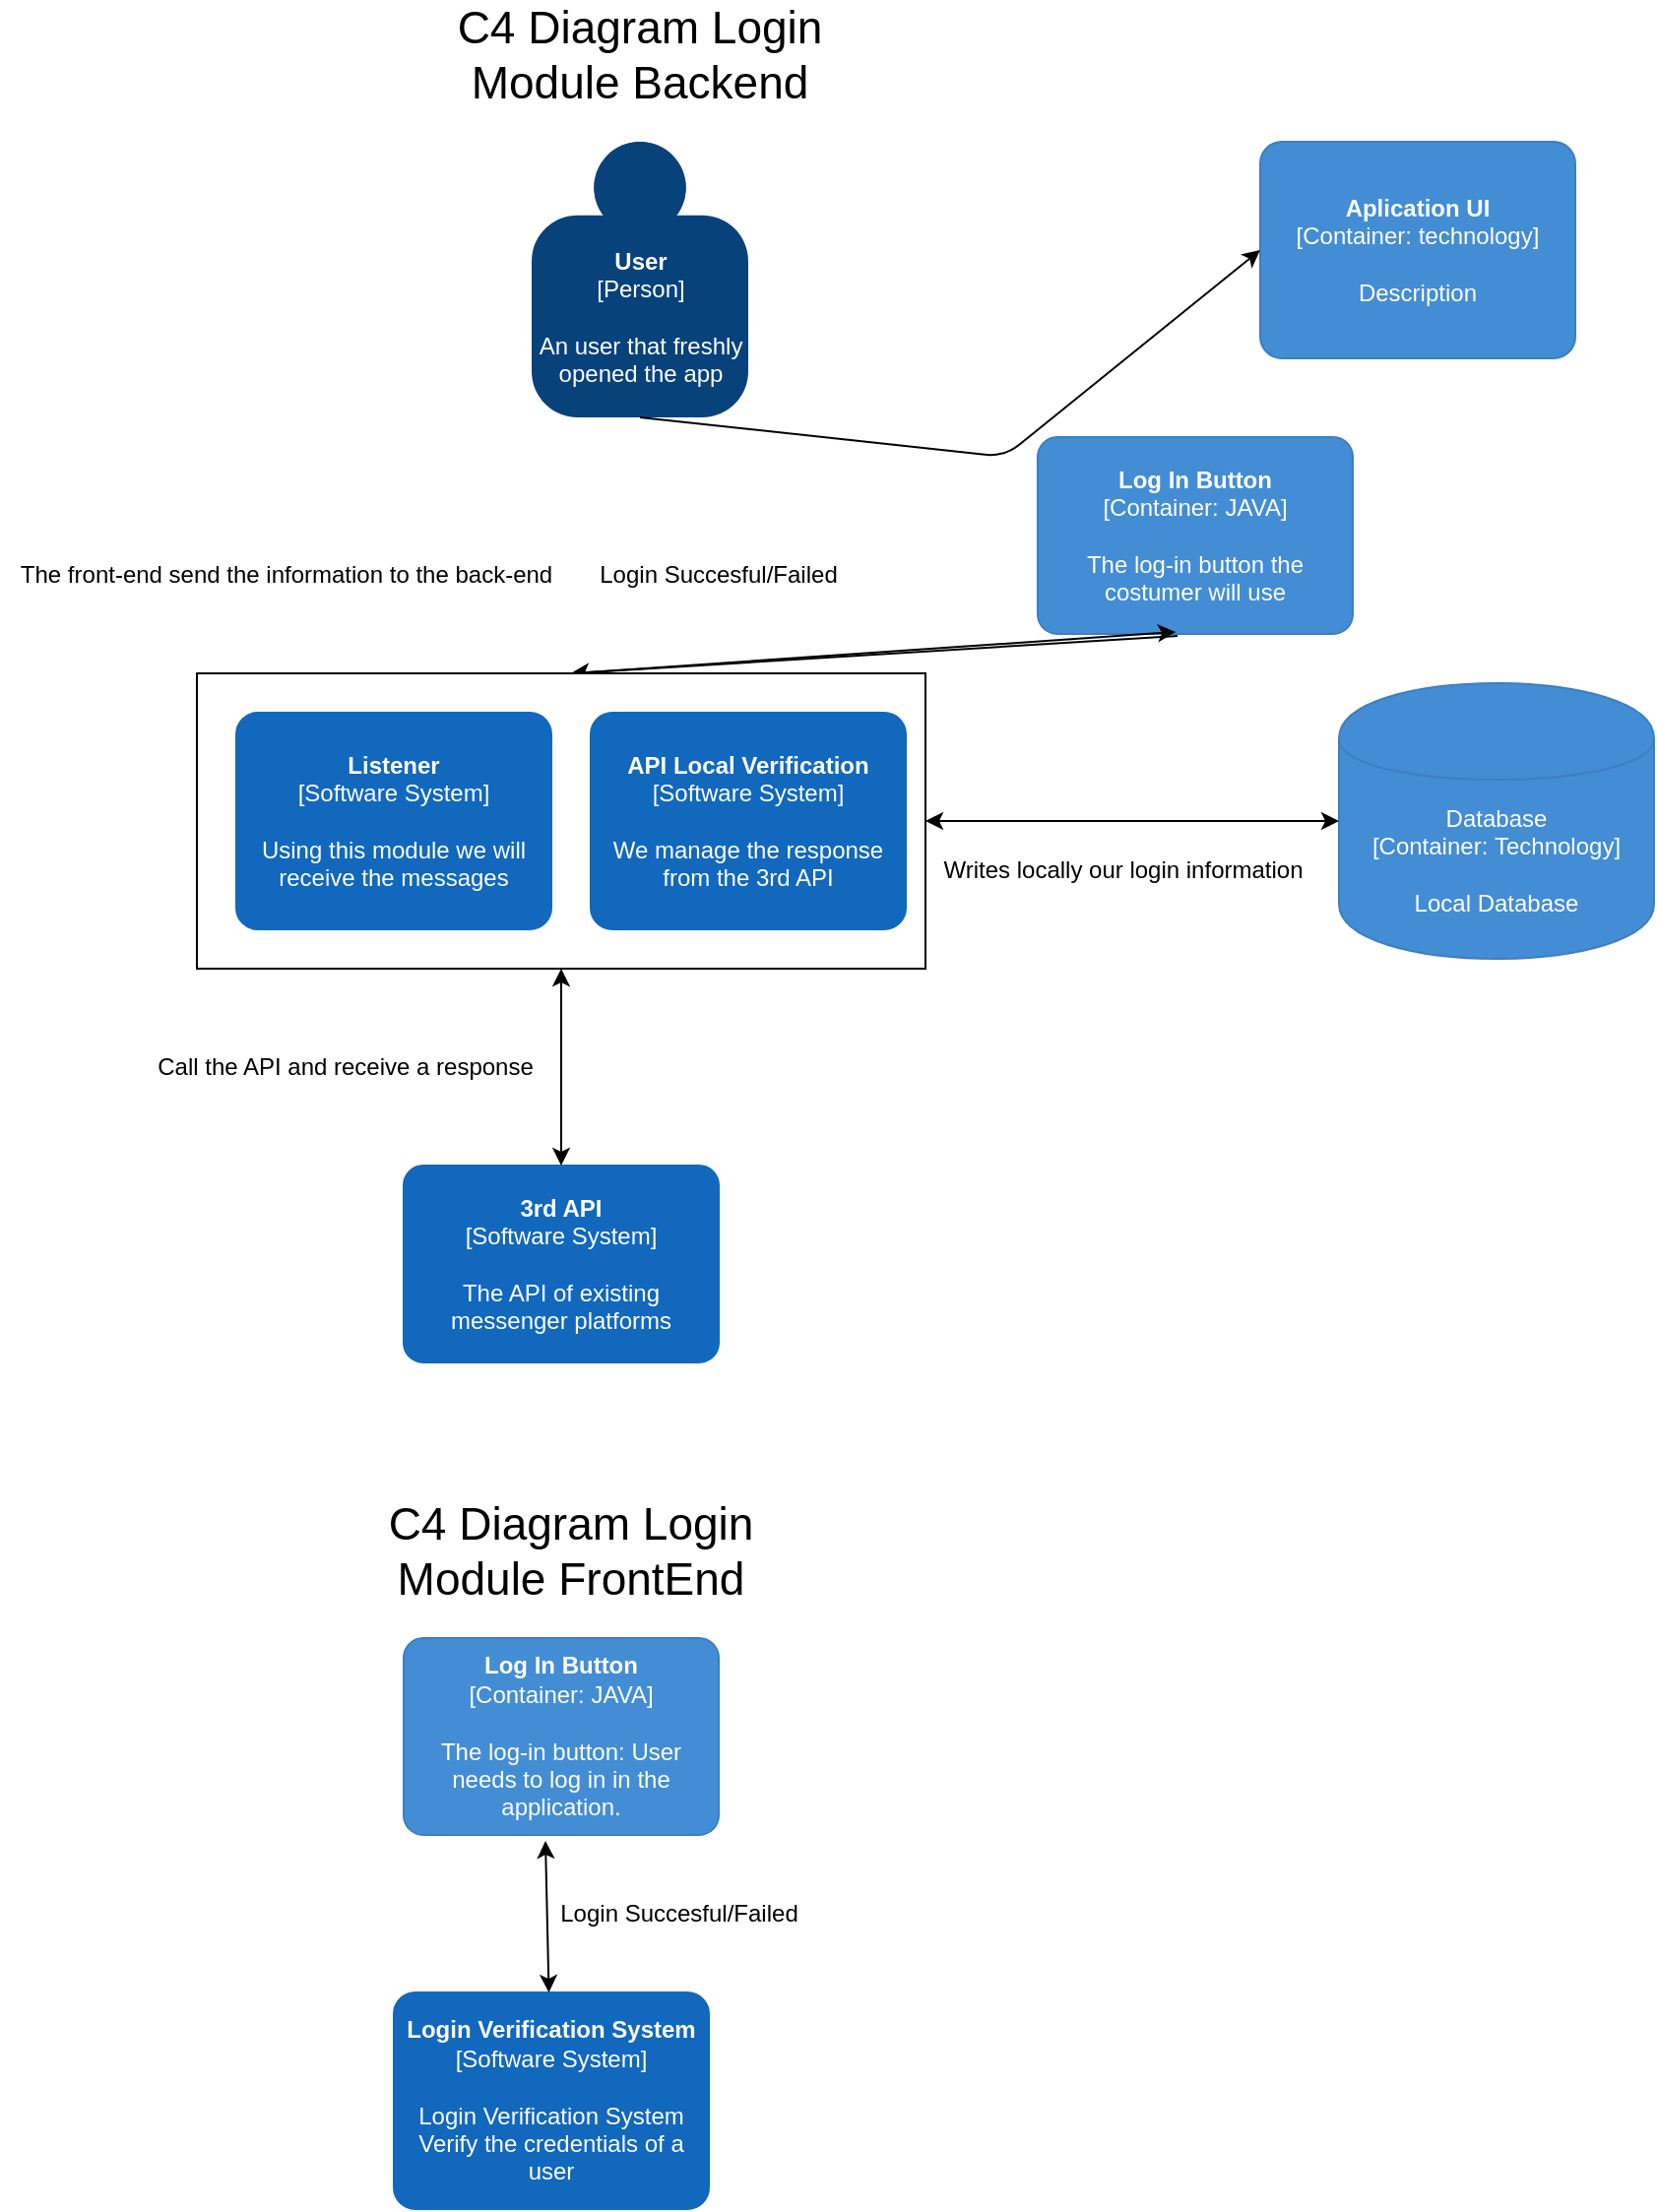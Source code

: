 <mxfile version="14.5.3" type="github" pages="4">
  <diagram name="Login Module" id="3mVHYXctMBW3wJz3Hiqr">
    <mxGraphModel dx="1038" dy="2886" grid="1" gridSize="10" guides="1" tooltips="1" connect="1" arrows="1" fold="1" page="1" pageScale="1" pageWidth="827" pageHeight="1169" math="0" shadow="0">
      <root>
        <mxCell id="o9i_BpebNKQVFLbcYuT6-0" />
        <mxCell id="o9i_BpebNKQVFLbcYuT6-1" parent="o9i_BpebNKQVFLbcYuT6-0" />
        <object placeholders="1" c4Name="Log In Button " c4Type="Container" c4Technology="JAVA" c4Description="The log-in button the costumer will use" label="&lt;b&gt;%c4Name%&lt;/b&gt;&lt;div&gt;[%c4Type%: %c4Technology%]&lt;/div&gt;&lt;br&gt;&lt;div&gt;%c4Description%&lt;/div&gt;" id="mfj9_3gTwRDB2nDZH38S-0">
          <mxCell style="rounded=1;whiteSpace=wrap;html=1;labelBackgroundColor=none;fillColor=#438DD5;fontColor=#ffffff;align=center;arcSize=10;strokeColor=#3C7FC0;metaEdit=1;metaData={&quot;c4Type&quot;:{&quot;editable&quot;:false}};points=[[0.25,0,0],[0.5,0,0],[0.75,0,0],[1,0.25,0],[1,0.5,0],[1,0.75,0],[0.75,1,0],[0.5,1,0],[0.25,1,0],[0,0.75,0],[0,0.5,0],[0,0.25,0]];" parent="o9i_BpebNKQVFLbcYuT6-1" vertex="1">
            <mxGeometry x="827" y="-1610" width="160" height="100" as="geometry" />
          </mxCell>
        </object>
        <mxCell id="mfj9_3gTwRDB2nDZH38S-1" value="" style="endArrow=classic;html=1;exitX=0.444;exitY=1.01;exitDx=0;exitDy=0;exitPerimeter=0;entryX=0.5;entryY=0;entryDx=0;entryDy=0;entryPerimeter=0;" parent="o9i_BpebNKQVFLbcYuT6-1" source="mfj9_3gTwRDB2nDZH38S-0" edge="1">
          <mxGeometry width="50" height="50" relative="1" as="geometry">
            <mxPoint x="630" y="-1390" as="sourcePoint" />
            <mxPoint x="590" y="-1490" as="targetPoint" />
          </mxGeometry>
        </mxCell>
        <mxCell id="mfj9_3gTwRDB2nDZH38S-2" value="The front-end send the information to the back-end" style="text;html=1;align=center;verticalAlign=middle;resizable=0;points=[];autosize=1;" parent="o9i_BpebNKQVFLbcYuT6-1" vertex="1">
          <mxGeometry x="300" y="-1550" width="290" height="20" as="geometry" />
        </mxCell>
        <object placeholders="1" c4Type="Database" c4Technology="Technology" c4Description="Local Database" label="%c4Type%&lt;div&gt;[Container:&amp;nbsp;%c4Technology%]&lt;/div&gt;&lt;br&gt;&lt;div&gt;%c4Description%&lt;/div&gt;" id="mfj9_3gTwRDB2nDZH38S-3">
          <mxCell style="shape=cylinder;whiteSpace=wrap;html=1;boundedLbl=1;rounded=0;labelBackgroundColor=none;fillColor=#438DD5;fontSize=12;fontColor=#ffffff;align=center;strokeColor=#3C7FC0;metaEdit=1;points=[[0.5,0,0],[1,0.25,0],[1,0.5,0],[1,0.75,0],[0.5,1,0],[0,0.75,0],[0,0.5,0],[0,0.25,0]];metaData={&quot;c4Type&quot;:{&quot;editable&quot;:false}};" parent="o9i_BpebNKQVFLbcYuT6-1" vertex="1">
            <mxGeometry x="980" y="-1485" width="160" height="140" as="geometry" />
          </mxCell>
        </object>
        <object placeholders="1" c4Name="3rd API" c4Type="Software System" c4Description="The API of existing messenger platforms" label="&lt;b&gt;%c4Name%&lt;/b&gt;&lt;div&gt;[%c4Type%]&lt;/div&gt;&lt;br&gt;&lt;div&gt;%c4Description%&lt;/div&gt;" id="mfj9_3gTwRDB2nDZH38S-4">
          <mxCell style="rounded=1;whiteSpace=wrap;html=1;labelBackgroundColor=none;fillColor=#1168BD;fontColor=#ffffff;align=center;arcSize=10;strokeColor=#1168BD;metaEdit=1;metaData={&quot;c4Type&quot;:{&quot;editable&quot;:false}};points=[[0.25,0,0],[0.5,0,0],[0.75,0,0],[1,0.25,0],[1,0.5,0],[1,0.75,0],[0.75,1,0],[0.5,1,0],[0.25,1,0],[0,0.75,0],[0,0.5,0],[0,0.25,0]];" parent="o9i_BpebNKQVFLbcYuT6-1" vertex="1">
            <mxGeometry x="505" y="-1240" width="160" height="100" as="geometry" />
          </mxCell>
        </object>
        <mxCell id="mfj9_3gTwRDB2nDZH38S-5" value="" style="endArrow=classic;startArrow=classic;html=1;entryX=0.5;entryY=0;entryDx=0;entryDy=0;entryPerimeter=0;exitX=0.5;exitY=1;exitDx=0;exitDy=0;" parent="o9i_BpebNKQVFLbcYuT6-1" source="mfj9_3gTwRDB2nDZH38S-10" target="mfj9_3gTwRDB2nDZH38S-4" edge="1">
          <mxGeometry width="50" height="50" relative="1" as="geometry">
            <mxPoint x="590" y="-1370" as="sourcePoint" />
            <mxPoint x="680" y="-1440" as="targetPoint" />
          </mxGeometry>
        </mxCell>
        <mxCell id="mfj9_3gTwRDB2nDZH38S-6" value="" style="endArrow=classic;startArrow=classic;html=1;exitX=0;exitY=0.5;exitDx=0;exitDy=0;exitPerimeter=0;entryX=1;entryY=0.5;entryDx=0;entryDy=0;" parent="o9i_BpebNKQVFLbcYuT6-1" source="mfj9_3gTwRDB2nDZH38S-3" target="mfj9_3gTwRDB2nDZH38S-10" edge="1">
          <mxGeometry width="50" height="50" relative="1" as="geometry">
            <mxPoint x="630" y="-1390" as="sourcePoint" />
            <mxPoint x="650" y="-1435" as="targetPoint" />
          </mxGeometry>
        </mxCell>
        <mxCell id="mfj9_3gTwRDB2nDZH38S-7" value="" style="endArrow=classic;startArrow=classic;html=1;exitX=0.5;exitY=0;exitDx=0;exitDy=0;exitPerimeter=0;entryX=0.438;entryY=0.99;entryDx=0;entryDy=0;entryPerimeter=0;" parent="o9i_BpebNKQVFLbcYuT6-1" target="mfj9_3gTwRDB2nDZH38S-0" edge="1">
          <mxGeometry width="50" height="50" relative="1" as="geometry">
            <mxPoint x="590" y="-1490" as="sourcePoint" />
            <mxPoint x="680" y="-1440" as="targetPoint" />
          </mxGeometry>
        </mxCell>
        <mxCell id="mfj9_3gTwRDB2nDZH38S-8" value="Login Succesful/Failed" style="text;html=1;strokeColor=none;fillColor=none;align=center;verticalAlign=middle;whiteSpace=wrap;rounded=0;" parent="o9i_BpebNKQVFLbcYuT6-1" vertex="1">
          <mxGeometry x="600" y="-1550" width="130" height="20" as="geometry" />
        </mxCell>
        <mxCell id="mfj9_3gTwRDB2nDZH38S-9" value="Writes locally our login information" style="text;html=1;align=center;verticalAlign=middle;resizable=0;points=[];autosize=1;" parent="o9i_BpebNKQVFLbcYuT6-1" vertex="1">
          <mxGeometry x="770" y="-1400" width="200" height="20" as="geometry" />
        </mxCell>
        <mxCell id="mfj9_3gTwRDB2nDZH38S-10" value="" style="rounded=0;whiteSpace=wrap;html=1;" parent="o9i_BpebNKQVFLbcYuT6-1" vertex="1">
          <mxGeometry x="400" y="-1490" width="370" height="150" as="geometry" />
        </mxCell>
        <mxCell id="mfj9_3gTwRDB2nDZH38S-11" value="Call the API and receive a response" style="text;html=1;align=center;verticalAlign=middle;resizable=0;points=[];autosize=1;" parent="o9i_BpebNKQVFLbcYuT6-1" vertex="1">
          <mxGeometry x="370" y="-1300" width="210" height="20" as="geometry" />
        </mxCell>
        <mxCell id="mfj9_3gTwRDB2nDZH38S-12" style="edgeStyle=orthogonalEdgeStyle;rounded=0;orthogonalLoop=1;jettySize=auto;html=1;exitX=0.5;exitY=1;exitDx=0;exitDy=0;" parent="o9i_BpebNKQVFLbcYuT6-1" source="mfj9_3gTwRDB2nDZH38S-10" target="mfj9_3gTwRDB2nDZH38S-10" edge="1">
          <mxGeometry relative="1" as="geometry" />
        </mxCell>
        <object placeholders="1" c4Name="Listener" c4Type="Software System" c4Description="Using this module we will receive the messages" label="&lt;b&gt;%c4Name%&lt;/b&gt;&lt;div&gt;[%c4Type%]&lt;/div&gt;&lt;br&gt;&lt;div&gt;%c4Description%&lt;/div&gt;" id="mfj9_3gTwRDB2nDZH38S-13">
          <mxCell style="rounded=1;whiteSpace=wrap;html=1;labelBackgroundColor=none;fillColor=#1168BD;fontColor=#ffffff;align=center;arcSize=10;strokeColor=#1168BD;metaEdit=1;metaData={&quot;c4Type&quot;:{&quot;editable&quot;:false}};points=[[0.25,0,0],[0.5,0,0],[0.75,0,0],[1,0.25,0],[1,0.5,0],[1,0.75,0],[0.75,1,0],[0.5,1,0],[0.25,1,0],[0,0.75,0],[0,0.5,0],[0,0.25,0]];" parent="o9i_BpebNKQVFLbcYuT6-1" vertex="1">
            <mxGeometry x="420" y="-1470" width="160" height="110" as="geometry" />
          </mxCell>
        </object>
        <object placeholders="1" c4Name="API Local Verification" c4Type="Software System" c4Description="We manage the response from the 3rd API" label="&lt;b&gt;%c4Name%&lt;/b&gt;&lt;div&gt;[%c4Type%]&lt;/div&gt;&lt;br&gt;&lt;div&gt;%c4Description%&lt;/div&gt;" id="mfj9_3gTwRDB2nDZH38S-14">
          <mxCell style="rounded=1;whiteSpace=wrap;html=1;labelBackgroundColor=none;fillColor=#1168BD;fontColor=#ffffff;align=center;arcSize=10;strokeColor=#1168BD;metaEdit=1;metaData={&quot;c4Type&quot;:{&quot;editable&quot;:false}};points=[[0.25,0,0],[0.5,0,0],[0.75,0,0],[1,0.25,0],[1,0.5,0],[1,0.75,0],[0.75,1,0],[0.5,1,0],[0.25,1,0],[0,0.75,0],[0,0.5,0],[0,0.25,0]];" parent="o9i_BpebNKQVFLbcYuT6-1" vertex="1">
            <mxGeometry x="600" y="-1470" width="160" height="110.0" as="geometry" />
          </mxCell>
        </object>
        <mxCell id="mfj9_3gTwRDB2nDZH38S-15" value="&lt;font style=&quot;font-size: 23px&quot;&gt;C4 Diagram Login Module Backend&lt;br&gt;&lt;br&gt;&lt;/font&gt;" style="text;html=1;strokeColor=none;fillColor=none;align=center;verticalAlign=middle;whiteSpace=wrap;rounded=0;" parent="o9i_BpebNKQVFLbcYuT6-1" vertex="1">
          <mxGeometry x="505" y="-1800" width="240" height="20" as="geometry" />
        </mxCell>
        <object placeholders="1" c4Name="Login Verification System&#xa;" c4Type="Software System" c4Description="Login Verification System&#xa;Verify the credentials of a user" label="&lt;b&gt;%c4Name%&lt;/b&gt;&lt;div&gt;[%c4Type%]&lt;/div&gt;&lt;br&gt;&lt;div&gt;%c4Description%&lt;/div&gt;" id="mfj9_3gTwRDB2nDZH38S-18">
          <mxCell style="rounded=1;whiteSpace=wrap;html=1;labelBackgroundColor=none;fillColor=#1168BD;fontColor=#ffffff;align=center;arcSize=10;strokeColor=#1168BD;metaEdit=1;metaData={&quot;c4Type&quot;:{&quot;editable&quot;:false}};points=[[0.25,0,0],[0.5,0,0],[0.75,0,0],[1,0.25,0],[1,0.5,0],[1,0.75,0],[0.75,1,0],[0.5,1,0],[0.25,1,0],[0,0.75,0],[0,0.5,0],[0,0.25,0]];" parent="o9i_BpebNKQVFLbcYuT6-1" vertex="1">
            <mxGeometry x="500" y="-820" width="160" height="110.0" as="geometry" />
          </mxCell>
        </object>
        <mxCell id="NFeTCtPL6oImeVz8NYII-0" value="&lt;font style=&quot;font-size: 23px&quot;&gt;C4 Diagram Login Module FrontEnd&lt;br&gt;&lt;br&gt;&lt;/font&gt;" style="text;html=1;strokeColor=none;fillColor=none;align=center;verticalAlign=middle;whiteSpace=wrap;rounded=0;" parent="o9i_BpebNKQVFLbcYuT6-1" vertex="1">
          <mxGeometry x="470" y="-1040" width="240" height="20" as="geometry" />
        </mxCell>
        <object placeholders="1" c4Name="Log In Button " c4Type="Container" c4Technology="JAVA" c4Description="The log-in button: User needs to log in in the application." label="&lt;b&gt;%c4Name%&lt;/b&gt;&lt;div&gt;[%c4Type%: %c4Technology%]&lt;/div&gt;&lt;br&gt;&lt;div&gt;%c4Description%&lt;/div&gt;" id="V37fsZrMIBmLFvKWEId--0">
          <mxCell style="rounded=1;whiteSpace=wrap;html=1;labelBackgroundColor=none;fillColor=#438DD5;fontColor=#ffffff;align=center;arcSize=10;strokeColor=#3C7FC0;metaEdit=1;metaData={&quot;c4Type&quot;:{&quot;editable&quot;:false}};points=[[0.25,0,0],[0.5,0,0],[0.75,0,0],[1,0.25,0],[1,0.5,0],[1,0.75,0],[0.75,1,0],[0.5,1,0],[0.25,1,0],[0,0.75,0],[0,0.5,0],[0,0.25,0]];" parent="o9i_BpebNKQVFLbcYuT6-1" vertex="1">
            <mxGeometry x="505" y="-1000" width="160" height="100" as="geometry" />
          </mxCell>
        </object>
        <mxCell id="V37fsZrMIBmLFvKWEId--3" value="" style="endArrow=classic;startArrow=classic;html=1;exitX=0.45;exitY=1.03;exitDx=0;exitDy=0;exitPerimeter=0;" parent="o9i_BpebNKQVFLbcYuT6-1" source="V37fsZrMIBmLFvKWEId--0" target="mfj9_3gTwRDB2nDZH38S-18" edge="1">
          <mxGeometry width="50" height="50" relative="1" as="geometry">
            <mxPoint x="620" y="-930" as="sourcePoint" />
            <mxPoint x="670" y="-980" as="targetPoint" />
          </mxGeometry>
        </mxCell>
        <mxCell id="V37fsZrMIBmLFvKWEId--4" value="Login Succesful/Failed" style="text;html=1;strokeColor=none;fillColor=none;align=center;verticalAlign=middle;whiteSpace=wrap;rounded=0;" parent="o9i_BpebNKQVFLbcYuT6-1" vertex="1">
          <mxGeometry x="580" y="-870" width="130" height="20" as="geometry" />
        </mxCell>
        <object placeholders="1" c4Name="User" c4Type="Person" c4Description="An user that freshly&#xa; opened the app" label="&lt;b&gt;%c4Name%&lt;/b&gt;&lt;div&gt;[%c4Type%]&lt;/div&gt;&lt;br&gt;&lt;div&gt;%c4Description%&lt;/div&gt;" id="ytyJmYb3KqyjJYJnErVl-0">
          <mxCell style="html=1;dashed=0;whitespace=wrap;fillColor=#08427b;strokeColor=none;fontColor=#ffffff;shape=mxgraph.c4.person;align=center;metaEdit=1;points=[[0.5,0,0],[1,0.5,0],[1,0.75,0],[0.75,1,0],[0.5,1,0],[0.25,1,0],[0,0.75,0],[0,0.5,0]];metaData={&quot;c4Type&quot;:{&quot;editable&quot;:false}};" vertex="1" parent="o9i_BpebNKQVFLbcYuT6-1">
            <mxGeometry x="570" y="-1760" width="110.0" height="140" as="geometry" />
          </mxCell>
        </object>
        <object placeholders="1" c4Name="Aplication UI" c4Type="Container" c4Technology="technology" c4Description="Description" label="&lt;b&gt;%c4Name%&lt;/b&gt;&lt;div&gt;[%c4Type%: %c4Technology%]&lt;/div&gt;&lt;br&gt;&lt;div&gt;%c4Description%&lt;/div&gt;" id="ytyJmYb3KqyjJYJnErVl-1">
          <mxCell style="rounded=1;whiteSpace=wrap;html=1;labelBackgroundColor=none;fillColor=#438DD5;fontColor=#ffffff;align=center;arcSize=10;strokeColor=#3C7FC0;metaEdit=1;metaData={&quot;c4Type&quot;:{&quot;editable&quot;:false}};points=[[0.25,0,0],[0.5,0,0],[0.75,0,0],[1,0.25,0],[1,0.5,0],[1,0.75,0],[0.75,1,0],[0.5,1,0],[0.25,1,0],[0,0.75,0],[0,0.5,0],[0,0.25,0]];" vertex="1" parent="o9i_BpebNKQVFLbcYuT6-1">
            <mxGeometry x="940" y="-1760" width="160" height="110.0" as="geometry" />
          </mxCell>
        </object>
        <mxCell id="jM7TTQUF3KDPgawycMoC-2" value="" style="endArrow=classic;html=1;entryX=0;entryY=0.5;entryDx=0;entryDy=0;entryPerimeter=0;exitX=0.5;exitY=1;exitDx=0;exitDy=0;exitPerimeter=0;" edge="1" parent="o9i_BpebNKQVFLbcYuT6-1" source="ytyJmYb3KqyjJYJnErVl-0" target="ytyJmYb3KqyjJYJnErVl-1">
          <mxGeometry width="50" height="50" relative="1" as="geometry">
            <mxPoint x="745" y="-1728" as="sourcePoint" />
            <mxPoint x="795" y="-1778" as="targetPoint" />
            <Array as="points">
              <mxPoint x="810" y="-1600" />
            </Array>
          </mxGeometry>
        </mxCell>
      </root>
    </mxGraphModel>
  </diagram>
  <diagram name="Select Channel Module" id="QWqTEnkOtP9ACVPwiv00">
    <mxGraphModel dx="1038" dy="2886" grid="1" gridSize="10" guides="1" tooltips="1" connect="1" arrows="1" fold="1" page="1" pageScale="1" pageWidth="827" pageHeight="1169" math="0" shadow="0">
      <root>
        <mxCell id="mQUH3nDY8lA-0CQJi3Wt-0" />
        <mxCell id="mQUH3nDY8lA-0CQJi3Wt-1" parent="mQUH3nDY8lA-0CQJi3Wt-0" />
        <object placeholders="1" c4Name="Client" c4Type="Person" c4Description="The person that will use our app&#xa;" label="&lt;b&gt;%c4Name%&lt;/b&gt;&lt;div&gt;[%c4Type%]&lt;/div&gt;&lt;br&gt;&lt;div&gt;%c4Description%&lt;/div&gt;" id="FnzFOdDF_Y4rKR_L5Dfv-0">
          <mxCell style="html=1;dashed=0;whitespace=wrap;fillColor=#08427b;strokeColor=none;fontColor=#ffffff;shape=mxgraph.c4.person;align=center;metaEdit=1;points=[[0.5,0,0],[1,0.5,0],[1,0.75,0],[0.75,1,0],[0.5,1,0],[0.25,1,0],[0,0.75,0],[0,0.5,0]];metaData={&quot;c4Type&quot;:{&quot;editable&quot;:false}};" parent="mQUH3nDY8lA-0CQJi3Wt-1" vertex="1">
            <mxGeometry x="255" y="-1320" width="190" height="170" as="geometry" />
          </mxCell>
        </object>
        <mxCell id="FnzFOdDF_Y4rKR_L5Dfv-1" value="" style="endArrow=classic;html=1;exitX=0.5;exitY=1;exitDx=0;exitDy=0;exitPerimeter=0;entryX=0.5;entryY=0;entryDx=0;entryDy=0;" parent="mQUH3nDY8lA-0CQJi3Wt-1" source="FnzFOdDF_Y4rKR_L5Dfv-0" target="FnzFOdDF_Y4rKR_L5Dfv-2" edge="1">
          <mxGeometry width="50" height="50" relative="1" as="geometry">
            <mxPoint x="650" y="-760" as="sourcePoint" />
            <mxPoint x="345" y="-1080" as="targetPoint" />
          </mxGeometry>
        </mxCell>
        <mxCell id="FnzFOdDF_Y4rKR_L5Dfv-2" value="" style="rounded=0;whiteSpace=wrap;html=1;" parent="mQUH3nDY8lA-0CQJi3Wt-1" vertex="1">
          <mxGeometry x="40" y="-1075" width="620" height="225" as="geometry" />
        </mxCell>
        <object placeholders="1" c4Name="Add Channel" c4Type="Software System" c4Description="Using this button we can add new channels" label="&lt;b&gt;%c4Name%&lt;/b&gt;&lt;div&gt;[%c4Type%]&lt;/div&gt;&lt;br&gt;&lt;div&gt;%c4Description%&lt;/div&gt;" id="FnzFOdDF_Y4rKR_L5Dfv-3">
          <mxCell style="rounded=1;whiteSpace=wrap;html=1;labelBackgroundColor=none;fillColor=#1168BD;fontColor=#ffffff;align=center;arcSize=10;strokeColor=#1168BD;metaEdit=1;metaData={&quot;c4Type&quot;:{&quot;editable&quot;:false}};points=[[0.25,0,0],[0.5,0,0],[0.75,0,0],[1,0.25,0],[1,0.5,0],[1,0.75,0],[0.75,1,0],[0.5,1,0],[0.25,1,0],[0,0.75,0],[0,0.5,0],[0,0.25,0]];" parent="mQUH3nDY8lA-0CQJi3Wt-1" vertex="1">
            <mxGeometry x="70" y="-1030" width="160" height="110.0" as="geometry" />
          </mxCell>
        </object>
        <object placeholders="1" c4Name="Delete Channel" c4Type="Software System" c4Description="Description" label="&lt;b&gt;%c4Name%&lt;/b&gt;&lt;div&gt;[%c4Type%]&lt;/div&gt;&lt;br&gt;&lt;div&gt;%c4Description%&lt;/div&gt;" id="FnzFOdDF_Y4rKR_L5Dfv-4">
          <mxCell style="rounded=1;whiteSpace=wrap;html=1;labelBackgroundColor=none;fillColor=#1168BD;fontColor=#ffffff;align=center;arcSize=10;strokeColor=#1168BD;metaEdit=1;metaData={&quot;c4Type&quot;:{&quot;editable&quot;:false}};points=[[0.25,0,0],[0.5,0,0],[0.75,0,0],[1,0.25,0],[1,0.5,0],[1,0.75,0],[0.75,1,0],[0.5,1,0],[0.25,1,0],[0,0.75,0],[0,0.5,0],[0,0.25,0]];" parent="mQUH3nDY8lA-0CQJi3Wt-1" vertex="1">
            <mxGeometry x="260" y="-1030" width="160" height="110.0" as="geometry" />
          </mxCell>
        </object>
        <mxCell id="FnzFOdDF_Y4rKR_L5Dfv-5" value="Principal Board" style="text;html=1;strokeColor=none;fillColor=none;align=center;verticalAlign=middle;whiteSpace=wrap;rounded=0;" parent="mQUH3nDY8lA-0CQJi3Wt-1" vertex="1">
          <mxGeometry x="20" y="-870" width="130" height="20" as="geometry" />
        </mxCell>
        <object placeholders="1" c4Name="Select Channel" c4Type="Software System" c4Description="Using this button we will select an existing channel" label="&lt;b&gt;%c4Name%&lt;/b&gt;&lt;div&gt;[%c4Type%]&lt;/div&gt;&lt;br&gt;&lt;div&gt;%c4Description%&lt;/div&gt;" id="FnzFOdDF_Y4rKR_L5Dfv-6">
          <mxCell style="rounded=1;whiteSpace=wrap;html=1;labelBackgroundColor=none;fillColor=#1168BD;fontColor=#ffffff;align=center;arcSize=10;strokeColor=#1168BD;metaEdit=1;metaData={&quot;c4Type&quot;:{&quot;editable&quot;:false}};points=[[0.25,0,0],[0.5,0,0],[0.75,0,0],[1,0.25,0],[1,0.5,0],[1,0.75,0],[0.75,1,0],[0.5,1,0],[0.25,1,0],[0,0.75,0],[0,0.5,0],[0,0.25,0]];" parent="mQUH3nDY8lA-0CQJi3Wt-1" vertex="1">
            <mxGeometry x="460" y="-1030" width="180" height="110" as="geometry" />
          </mxCell>
        </object>
        <mxCell id="FnzFOdDF_Y4rKR_L5Dfv-7" style="edgeStyle=orthogonalEdgeStyle;rounded=0;orthogonalLoop=1;jettySize=auto;html=1;exitX=0.5;exitY=1;exitDx=0;exitDy=0;" parent="mQUH3nDY8lA-0CQJi3Wt-1" source="FnzFOdDF_Y4rKR_L5Dfv-2" target="FnzFOdDF_Y4rKR_L5Dfv-2" edge="1">
          <mxGeometry relative="1" as="geometry" />
        </mxCell>
        <mxCell id="FnzFOdDF_Y4rKR_L5Dfv-8" style="edgeStyle=orthogonalEdgeStyle;rounded=0;orthogonalLoop=1;jettySize=auto;html=1;exitX=0.5;exitY=1;exitDx=0;exitDy=0;" parent="mQUH3nDY8lA-0CQJi3Wt-1" source="FnzFOdDF_Y4rKR_L5Dfv-2" target="FnzFOdDF_Y4rKR_L5Dfv-2" edge="1">
          <mxGeometry relative="1" as="geometry" />
        </mxCell>
        <mxCell id="FnzFOdDF_Y4rKR_L5Dfv-9" style="edgeStyle=orthogonalEdgeStyle;rounded=0;orthogonalLoop=1;jettySize=auto;html=1;exitX=0.5;exitY=1;exitDx=0;exitDy=0;" parent="mQUH3nDY8lA-0CQJi3Wt-1" source="FnzFOdDF_Y4rKR_L5Dfv-2" target="FnzFOdDF_Y4rKR_L5Dfv-2" edge="1">
          <mxGeometry relative="1" as="geometry" />
        </mxCell>
        <object placeholders="1" c4Name="API Service" c4Type="Software System" c4Description="The existing messenger API" label="&lt;b&gt;%c4Name%&lt;/b&gt;&lt;div&gt;[%c4Type%]&lt;/div&gt;&lt;br&gt;&lt;div&gt;%c4Description%&lt;/div&gt;" id="FnzFOdDF_Y4rKR_L5Dfv-10">
          <mxCell style="rounded=1;whiteSpace=wrap;html=1;labelBackgroundColor=none;fillColor=#999999;fontColor=#ffffff;align=center;arcSize=10;strokeColor=#8A8A8A;metaEdit=1;metaData={&quot;c4Type&quot;:{&quot;editable&quot;:false}};points=[[0.25,0,0],[0.5,0,0],[0.75,0,0],[1,0.25,0],[1,0.5,0],[1,0.75,0],[0.75,1,0],[0.5,1,0],[0.25,1,0],[0,0.75,0],[0,0.5,0],[0,0.25,0]];" parent="mQUH3nDY8lA-0CQJi3Wt-1" vertex="1">
            <mxGeometry x="270" y="-790" width="160" height="110.0" as="geometry" />
          </mxCell>
        </object>
        <mxCell id="FnzFOdDF_Y4rKR_L5Dfv-11" value="" style="endArrow=classic;startArrow=classic;html=1;exitX=0.5;exitY=1;exitDx=0;exitDy=0;entryX=0.5;entryY=0;entryDx=0;entryDy=0;entryPerimeter=0;" parent="mQUH3nDY8lA-0CQJi3Wt-1" source="FnzFOdDF_Y4rKR_L5Dfv-2" target="FnzFOdDF_Y4rKR_L5Dfv-10" edge="1">
          <mxGeometry width="50" height="50" relative="1" as="geometry">
            <mxPoint x="350" y="-900" as="sourcePoint" />
            <mxPoint x="400" y="-950" as="targetPoint" />
          </mxGeometry>
        </mxCell>
        <object placeholders="1" c4Name="Select Channel Button " c4Type="Container" c4Technology="JAVA" c4Description="The Select Channel button that will let the costumer choose the messaging platform" label="&lt;b&gt;%c4Name%&lt;/b&gt;&lt;div&gt;[%c4Type%: %c4Technology%]&lt;/div&gt;&lt;br&gt;&lt;div&gt;%c4Description%&lt;/div&gt;" id="u-zlIi6k5A0aTZN8uA1E-0">
          <mxCell style="rounded=1;whiteSpace=wrap;html=1;labelBackgroundColor=none;fillColor=#438DD5;fontColor=#ffffff;align=center;arcSize=10;strokeColor=#3C7FC0;metaEdit=1;metaData={&quot;c4Type&quot;:{&quot;editable&quot;:false}};points=[[0.25,0,0],[0.5,0,0],[0.75,0,0],[1,0.25,0],[1,0.5,0],[1,0.75,0],[0.75,1,0],[0.5,1,0],[0.25,1,0],[0,0.75,0],[0,0.5,0],[0,0.25,0]];" parent="mQUH3nDY8lA-0CQJi3Wt-1" vertex="1">
            <mxGeometry x="300" y="-2000" width="160" height="100" as="geometry" />
          </mxCell>
        </object>
        <mxCell id="u-zlIi6k5A0aTZN8uA1E-1" value="" style="endArrow=classic;html=1;exitX=0.444;exitY=1.01;exitDx=0;exitDy=0;exitPerimeter=0;entryX=0.5;entryY=0;entryDx=0;entryDy=0;entryPerimeter=0;" parent="mQUH3nDY8lA-0CQJi3Wt-1" source="u-zlIi6k5A0aTZN8uA1E-0" edge="1">
          <mxGeometry width="50" height="50" relative="1" as="geometry">
            <mxPoint x="410" y="-1710" as="sourcePoint" />
            <mxPoint x="370" y="-1810" as="targetPoint" />
          </mxGeometry>
        </mxCell>
        <mxCell id="u-zlIi6k5A0aTZN8uA1E-2" value="The front-end send the information to the back-end" style="text;html=1;align=center;verticalAlign=middle;resizable=0;points=[];autosize=1;" parent="mQUH3nDY8lA-0CQJi3Wt-1" vertex="1">
          <mxGeometry x="80" y="-1870" width="290" height="20" as="geometry" />
        </mxCell>
        <object placeholders="1" c4Name="3rd API" c4Type="Software System" c4Description="The API of existing messenger platforms that will send us back the contact list " label="&lt;b&gt;%c4Name%&lt;/b&gt;&lt;div&gt;[%c4Type%]&lt;/div&gt;&lt;br&gt;&lt;div&gt;%c4Description%&lt;/div&gt;" id="u-zlIi6k5A0aTZN8uA1E-3">
          <mxCell style="rounded=1;whiteSpace=wrap;html=1;labelBackgroundColor=none;fillColor=#1168BD;fontColor=#ffffff;align=center;arcSize=10;strokeColor=#1168BD;metaEdit=1;metaData={&quot;c4Type&quot;:{&quot;editable&quot;:false}};points=[[0.25,0,0],[0.5,0,0],[0.75,0,0],[1,0.25,0],[1,0.5,0],[1,0.75,0],[0.75,1,0],[0.5,1,0],[0.25,1,0],[0,0.75,0],[0,0.5,0],[0,0.25,0]];" parent="mQUH3nDY8lA-0CQJi3Wt-1" vertex="1">
            <mxGeometry x="280" y="-1550" width="160" height="100" as="geometry" />
          </mxCell>
        </object>
        <mxCell id="u-zlIi6k5A0aTZN8uA1E-4" value="" style="endArrow=classic;startArrow=classic;html=1;exitX=0.5;exitY=0;exitDx=0;exitDy=0;exitPerimeter=0;entryX=0.438;entryY=0.99;entryDx=0;entryDy=0;entryPerimeter=0;" parent="mQUH3nDY8lA-0CQJi3Wt-1" target="u-zlIi6k5A0aTZN8uA1E-0" edge="1">
          <mxGeometry width="50" height="50" relative="1" as="geometry">
            <mxPoint x="370" y="-1810" as="sourcePoint" />
            <mxPoint x="460" y="-1760" as="targetPoint" />
          </mxGeometry>
        </mxCell>
        <mxCell id="u-zlIi6k5A0aTZN8uA1E-5" value="Call the API and receive a response" style="text;html=1;align=center;verticalAlign=middle;resizable=0;points=[];autosize=1;" parent="mQUH3nDY8lA-0CQJi3Wt-1" vertex="1">
          <mxGeometry x="190" y="-1620" width="210" height="20" as="geometry" />
        </mxCell>
        <mxCell id="u-zlIi6k5A0aTZN8uA1E-6" value="The back-end will send the contact list back&lt;br&gt;" style="text;html=1;align=center;verticalAlign=middle;resizable=0;points=[];autosize=1;" parent="mQUH3nDY8lA-0CQJi3Wt-1" vertex="1">
          <mxGeometry x="370" y="-1870" width="250" height="20" as="geometry" />
        </mxCell>
        <mxCell id="u-zlIi6k5A0aTZN8uA1E-7" value="" style="rounded=1;whiteSpace=wrap;html=1;" parent="mQUH3nDY8lA-0CQJi3Wt-1" vertex="1">
          <mxGeometry x="160" y="-1810" width="400" height="150" as="geometry" />
        </mxCell>
        <object placeholders="1" c4Name="Filtering" c4Type="Software System" c4Description="We will filter the information we got back from API" label="&lt;b&gt;%c4Name%&lt;/b&gt;&lt;div&gt;[%c4Type%]&lt;/div&gt;&lt;br&gt;&lt;div&gt;%c4Description%&lt;/div&gt;" id="u-zlIi6k5A0aTZN8uA1E-8">
          <mxCell style="rounded=1;whiteSpace=wrap;html=1;labelBackgroundColor=none;fillColor=#1168BD;fontColor=#ffffff;align=center;arcSize=10;strokeColor=#1168BD;metaEdit=1;metaData={&quot;c4Type&quot;:{&quot;editable&quot;:false}};points=[[0.25,0,0],[0.5,0,0],[0.75,0,0],[1,0.25,0],[1,0.5,0],[1,0.75,0],[0.75,1,0],[0.5,1,0],[0.25,1,0],[0,0.75,0],[0,0.5,0],[0,0.25,0]];" parent="mQUH3nDY8lA-0CQJi3Wt-1" vertex="1">
            <mxGeometry x="190" y="-1790" width="160" height="110.0" as="geometry" />
          </mxCell>
        </object>
        <object placeholders="1" c4Name="API Request" c4Type="Software System" c4Description="We send a request to the API in seach of the contact list" label="&lt;b&gt;%c4Name%&lt;/b&gt;&lt;div&gt;[%c4Type%]&lt;/div&gt;&lt;br&gt;&lt;div&gt;%c4Description%&lt;/div&gt;" id="u-zlIi6k5A0aTZN8uA1E-9">
          <mxCell style="rounded=0;whiteSpace=wrap;html=1;labelBackgroundColor=none;fillColor=#1168BD;fontColor=#ffffff;align=center;arcSize=10;strokeColor=#1168BD;metaEdit=1;metaData={&quot;c4Type&quot;:{&quot;editable&quot;:false}};points=[[0.25,0,0],[0.5,0,0],[0.75,0,0],[1,0.25,0],[1,0.5,0],[1,0.75,0],[0.75,1,0],[0.5,1,0],[0.25,1,0],[0,0.75,0],[0,0.5,0],[0,0.25,0]];" parent="mQUH3nDY8lA-0CQJi3Wt-1" vertex="1">
            <mxGeometry x="390" y="-1790" width="160" height="110.0" as="geometry" />
          </mxCell>
        </object>
        <mxCell id="u-zlIi6k5A0aTZN8uA1E-10" value="" style="endArrow=classic;startArrow=classic;html=1;entryX=0.5;entryY=0;entryDx=0;entryDy=0;entryPerimeter=0;exitX=0.5;exitY=1;exitDx=0;exitDy=0;exitPerimeter=0;" parent="mQUH3nDY8lA-0CQJi3Wt-1" source="u-zlIi6k5A0aTZN8uA1E-9" target="u-zlIi6k5A0aTZN8uA1E-3" edge="1">
          <mxGeometry width="50" height="50" relative="1" as="geometry">
            <mxPoint x="370" y="-1700" as="sourcePoint" />
            <mxPoint x="460" y="-1760" as="targetPoint" />
          </mxGeometry>
        </mxCell>
        <mxCell id="u-zlIi6k5A0aTZN8uA1E-11" value="" style="endArrow=classic;html=1;exitX=0;exitY=0.5;exitDx=0;exitDy=0;exitPerimeter=0;entryX=1;entryY=0.5;entryDx=0;entryDy=0;entryPerimeter=0;" parent="mQUH3nDY8lA-0CQJi3Wt-1" source="u-zlIi6k5A0aTZN8uA1E-9" target="u-zlIi6k5A0aTZN8uA1E-8" edge="1">
          <mxGeometry width="50" height="50" relative="1" as="geometry">
            <mxPoint x="410" y="-1660" as="sourcePoint" />
            <mxPoint x="460" y="-1710" as="targetPoint" />
          </mxGeometry>
        </mxCell>
        <mxCell id="qSaMrAcnF_n6ooPkf43Y-0" value="&lt;font style=&quot;font-size: 23px&quot;&gt;C4 Diagram Selection Module Backend&lt;/font&gt;" style="text;html=1;strokeColor=none;fillColor=none;align=center;verticalAlign=middle;whiteSpace=wrap;rounded=0;" parent="mQUH3nDY8lA-0CQJi3Wt-1" vertex="1">
          <mxGeometry x="210" y="-2050" width="340" height="20" as="geometry" />
        </mxCell>
        <mxCell id="wI8w5GmFMU5EdbHrGvh7-0" value="&lt;font style=&quot;font-size: 23px&quot;&gt;C4 Diagram Selection Module FrontEnd&lt;/font&gt;" style="text;html=1;strokeColor=none;fillColor=none;align=center;verticalAlign=middle;whiteSpace=wrap;rounded=0;" parent="mQUH3nDY8lA-0CQJi3Wt-1" vertex="1">
          <mxGeometry x="180" y="-1360" width="340" height="20" as="geometry" />
        </mxCell>
      </root>
    </mxGraphModel>
  </diagram>
  <diagram name="Send Message Module" id="Guk4AuIiQkaXeEMAA8VQ">
    <mxGraphModel dx="1865" dy="548" grid="1" gridSize="10" guides="1" tooltips="1" connect="1" arrows="1" fold="1" page="1" pageScale="1" pageWidth="827" pageHeight="1169" math="0" shadow="0">
      <root>
        <mxCell id="QX4rX3mfWf0FfhNPfQnd-0" />
        <mxCell id="QX4rX3mfWf0FfhNPfQnd-1" parent="QX4rX3mfWf0FfhNPfQnd-0" />
        <object placeholders="1" c4Name="User" c4Type="Person" c4Description="User that selected a contact &#xa;from the list of contacts" label="&lt;b&gt;%c4Name%&lt;/b&gt;&lt;div&gt;[%c4Type%]&lt;/div&gt;&lt;br&gt;&lt;div&gt;%c4Description%&lt;/div&gt;" id="6R8gSCNAFCSRrQYCPY57-0">
          <mxCell style="html=1;dashed=0;whitespace=wrap;fillColor=#08427b;strokeColor=none;fontColor=#ffffff;shape=mxgraph.c4.person;align=center;metaEdit=1;points=[[0.5,0,0],[1,0.5,0],[1,0.75,0],[0.75,1,0],[0.5,1,0],[0.25,1,0],[0,0.75,0],[0,0.5,0]];metaData={&quot;c4Type&quot;:{&quot;editable&quot;:false}};" parent="QX4rX3mfWf0FfhNPfQnd-1" vertex="1">
            <mxGeometry x="440" y="110" width="160" height="180" as="geometry" />
          </mxCell>
        </object>
        <mxCell id="6R8gSCNAFCSRrQYCPY57-1" value="" style="endArrow=classic;html=1;entryX=0.5;entryY=0;entryDx=0;entryDy=0;entryPerimeter=0;exitX=0.5;exitY=1;exitDx=0;exitDy=0;exitPerimeter=0;" parent="QX4rX3mfWf0FfhNPfQnd-1" source="6R8gSCNAFCSRrQYCPY57-0" target="6R8gSCNAFCSRrQYCPY57-3" edge="1">
          <mxGeometry width="50" height="50" relative="1" as="geometry">
            <mxPoint x="430" y="300" as="sourcePoint" />
            <mxPoint x="520" y="350" as="targetPoint" />
          </mxGeometry>
        </mxCell>
        <mxCell id="6R8gSCNAFCSRrQYCPY57-2" value="Interacts with" style="edgeLabel;html=1;align=center;verticalAlign=middle;resizable=0;points=[];" parent="6R8gSCNAFCSRrQYCPY57-1" vertex="1" connectable="0">
          <mxGeometry x="0.28" y="-2" relative="1" as="geometry">
            <mxPoint as="offset" />
          </mxGeometry>
        </mxCell>
        <object placeholders="1" c4Name="Aplication UI" c4Type="Container" c4Technology="Java" c4Description="Shows all the messages of the current selected contact and provides communication functionalities" label="&lt;b&gt;%c4Name%&lt;/b&gt;&lt;div&gt;[%c4Type%: %c4Technology%]&lt;/div&gt;&lt;br&gt;&lt;div&gt;%c4Description%&lt;/div&gt;" id="6R8gSCNAFCSRrQYCPY57-3">
          <mxCell style="rounded=1;whiteSpace=wrap;html=1;labelBackgroundColor=none;fillColor=#438DD5;fontColor=#ffffff;align=center;arcSize=10;strokeColor=#3C7FC0;metaEdit=1;metaData={&quot;c4Type&quot;:{&quot;editable&quot;:false}};points=[[0.25,0,0],[0.5,0,0],[0.75,0,0],[1,0.25,0],[1,0.5,0],[1,0.75,0],[0.75,1,0],[0.5,1,0],[0.25,1,0],[0,0.75,0],[0,0.5,0],[0,0.25,0]];" parent="QX4rX3mfWf0FfhNPfQnd-1" vertex="1">
            <mxGeometry x="440" y="360" width="160" height="110.0" as="geometry" />
          </mxCell>
        </object>
        <object placeholders="1" c4Name="Aplication API" c4Type="ExecutionEnvironment" c4Application="v1.0" label="&lt;div style=&quot;text-align: left&quot;&gt;%c4Name%&lt;/div&gt;&lt;div style=&quot;text-align: left&quot;&gt;[%c4Application%]&lt;/div&gt;" id="6R8gSCNAFCSRrQYCPY57-4">
          <mxCell style="rounded=1;whiteSpace=wrap;html=1;labelBackgroundColor=none;fillColor=#ffffff;fontColor=#000000;align=left;arcSize=5;strokeColor=#000000;verticalAlign=bottom;metaEdit=1;metaData={&quot;c4Type&quot;:{&quot;editable&quot;:false}};points=[[0.25,0,0],[0.5,0,0],[0.75,0,0],[1,0.25,0],[1,0.5,0],[1,0.75,0],[0.75,1,0],[0.5,1,0],[0.25,1,0],[0,0.75,0],[0,0.5,0],[0,0.25,0]];" parent="QX4rX3mfWf0FfhNPfQnd-1" vertex="1">
            <mxGeometry x="150" y="555" width="570" height="180" as="geometry" />
          </mxCell>
        </object>
        <mxCell id="6R8gSCNAFCSRrQYCPY57-5" value="" style="endArrow=classic;html=1;entryX=0.5;entryY=0;entryDx=0;entryDy=0;entryPerimeter=0;exitX=0.25;exitY=1;exitDx=0;exitDy=0;exitPerimeter=0;" parent="QX4rX3mfWf0FfhNPfQnd-1" source="6R8gSCNAFCSRrQYCPY57-3" target="EmnsGkhcUmimmquGP0d--0" edge="1">
          <mxGeometry width="50" height="50" relative="1" as="geometry">
            <mxPoint x="530" y="280" as="sourcePoint" />
            <mxPoint x="250" y="575" as="targetPoint" />
          </mxGeometry>
        </mxCell>
        <mxCell id="6R8gSCNAFCSRrQYCPY57-6" value="Makes API calls to&amp;nbsp;" style="edgeLabel;html=1;align=center;verticalAlign=middle;resizable=0;points=[];" parent="6R8gSCNAFCSRrQYCPY57-5" vertex="1" connectable="0">
          <mxGeometry x="0.28" y="-2" relative="1" as="geometry">
            <mxPoint x="27.91" y="-18.52" as="offset" />
          </mxGeometry>
        </mxCell>
        <mxCell id="ohcIhqdVafqrEyvv1l_J-3" value="" style="endArrow=classic;html=1;entryX=0.5;entryY=0;entryDx=0;entryDy=0;entryPerimeter=0;exitX=0.5;exitY=1;exitDx=0;exitDy=0;exitPerimeter=0;" parent="QX4rX3mfWf0FfhNPfQnd-1" source="6R8gSCNAFCSRrQYCPY57-3" target="EmnsGkhcUmimmquGP0d--1" edge="1">
          <mxGeometry width="50" height="50" relative="1" as="geometry">
            <mxPoint x="490" y="450" as="sourcePoint" />
            <mxPoint x="420" y="575" as="targetPoint" />
          </mxGeometry>
        </mxCell>
        <mxCell id="ohcIhqdVafqrEyvv1l_J-4" value="Makes API calls to&amp;nbsp;" style="edgeLabel;html=1;align=center;verticalAlign=middle;resizable=0;points=[];" parent="ohcIhqdVafqrEyvv1l_J-3" vertex="1" connectable="0">
          <mxGeometry x="0.28" y="-2" relative="1" as="geometry">
            <mxPoint x="38.85" y="-24.25" as="offset" />
          </mxGeometry>
        </mxCell>
        <mxCell id="ohcIhqdVafqrEyvv1l_J-6" value="" style="endArrow=classic;html=1;entryX=0.5;entryY=0;entryDx=0;entryDy=0;entryPerimeter=0;exitX=0.75;exitY=1;exitDx=0;exitDy=0;exitPerimeter=0;" parent="QX4rX3mfWf0FfhNPfQnd-1" source="6R8gSCNAFCSRrQYCPY57-3" target="EmnsGkhcUmimmquGP0d--2" edge="1">
          <mxGeometry width="50" height="50" relative="1" as="geometry">
            <mxPoint x="530" y="450" as="sourcePoint" />
            <mxPoint x="610" y="575" as="targetPoint" />
          </mxGeometry>
        </mxCell>
        <mxCell id="ohcIhqdVafqrEyvv1l_J-7" value="Makes API calls to&amp;nbsp;" style="edgeLabel;html=1;align=center;verticalAlign=middle;resizable=0;points=[];" parent="ohcIhqdVafqrEyvv1l_J-6" vertex="1" connectable="0">
          <mxGeometry x="0.28" y="-2" relative="1" as="geometry">
            <mxPoint x="9.66" y="-15.92" as="offset" />
          </mxGeometry>
        </mxCell>
        <object placeholders="1" c4Name="Channel API" c4Type="Software System" c4Description="The internal API of the current channel" label="&lt;b&gt;%c4Name%&lt;/b&gt;&lt;div&gt;[%c4Type%]&lt;/div&gt;&lt;br&gt;&lt;div&gt;%c4Description%&lt;/div&gt;" id="ohcIhqdVafqrEyvv1l_J-8">
          <mxCell style="rounded=1;whiteSpace=wrap;html=1;labelBackgroundColor=none;fillColor=#999999;fontColor=#ffffff;align=center;arcSize=10;strokeColor=#8A8A8A;metaEdit=1;metaData={&quot;c4Type&quot;:{&quot;editable&quot;:false}};points=[[0.25,0,0],[0.5,0,0],[0.75,0,0],[1,0.25,0],[1,0.5,0],[1,0.75,0],[0.75,1,0],[0.5,1,0],[0.25,1,0],[0,0.75,0],[0,0.5,0],[0,0.25,0]];" parent="QX4rX3mfWf0FfhNPfQnd-1" vertex="1">
            <mxGeometry x="920" y="575" width="160" height="110.0" as="geometry" />
          </mxCell>
        </object>
        <mxCell id="KIyKfca_J-JseW51ahed-0" value="" style="endArrow=classic;html=1;entryX=0;entryY=0.5;entryDx=0;entryDy=0;entryPerimeter=0;exitX=1;exitY=0.5;exitDx=0;exitDy=0;exitPerimeter=0;" parent="QX4rX3mfWf0FfhNPfQnd-1" source="6R8gSCNAFCSRrQYCPY57-4" target="ohcIhqdVafqrEyvv1l_J-8" edge="1">
          <mxGeometry width="50" height="50" relative="1" as="geometry">
            <mxPoint x="530" y="710" as="sourcePoint" />
            <mxPoint x="440" y="780" as="targetPoint" />
            <Array as="points" />
          </mxGeometry>
        </mxCell>
        <mxCell id="KIyKfca_J-JseW51ahed-1" value="Makes API calls to" style="edgeLabel;html=1;align=center;verticalAlign=middle;resizable=0;points=[];" parent="KIyKfca_J-JseW51ahed-0" vertex="1" connectable="0">
          <mxGeometry x="0.28" y="-2" relative="1" as="geometry">
            <mxPoint x="-17.79" y="-2.42" as="offset" />
          </mxGeometry>
        </mxCell>
        <object placeholders="1" c4Name="Get messages" c4Type="Component" c4Technology="Java" c4Description="This return all the messages between the current &#xa;user and contact" label="&lt;b&gt;%c4Name%&lt;/b&gt;&lt;div&gt;[%c4Type%: %c4Technology%]&lt;/div&gt;&lt;br&gt;&lt;div&gt;%c4Description%&lt;/div&gt;" id="EmnsGkhcUmimmquGP0d--0">
          <mxCell style="rounded=1;whiteSpace=wrap;html=1;labelBackgroundColor=none;fillColor=#85BBF0;fontColor=#ffffff;align=center;arcSize=10;strokeColor=#78A8D8;metaEdit=1;metaData={&quot;c4Type&quot;:{&quot;editable&quot;:false}};points=[[0.25,0,0],[0.5,0,0],[0.75,0,0],[1,0.25,0],[1,0.5,0],[1,0.75,0],[0.75,1,0],[0.5,1,0],[0.25,1,0],[0,0.75,0],[0,0.5,0],[0,0.25,0]];" parent="QX4rX3mfWf0FfhNPfQnd-1" vertex="1">
            <mxGeometry x="170" y="580" width="160" height="110.0" as="geometry" />
          </mxCell>
        </object>
        <object placeholders="1" c4Name="Send messages" c4Type="Component" c4Technology="Java" c4Description="Sending a message from the current user &#xa;to the selected contact" label="&lt;b&gt;%c4Name%&lt;/b&gt;&lt;div&gt;[%c4Type%: %c4Technology%]&lt;/div&gt;&lt;br&gt;&lt;div&gt;%c4Description%&lt;/div&gt;" id="EmnsGkhcUmimmquGP0d--1">
          <mxCell style="rounded=1;whiteSpace=wrap;html=1;labelBackgroundColor=none;fillColor=#85BBF0;fontColor=#ffffff;align=center;arcSize=10;strokeColor=#78A8D8;metaEdit=1;metaData={&quot;c4Type&quot;:{&quot;editable&quot;:false}};points=[[0.25,0,0],[0.5,0,0],[0.75,0,0],[1,0.25,0],[1,0.5,0],[1,0.75,0],[0.75,1,0],[0.5,1,0],[0.25,1,0],[0,0.75,0],[0,0.5,0],[0,0.25,0]];" parent="QX4rX3mfWf0FfhNPfQnd-1" vertex="1">
            <mxGeometry x="360" y="580" width="160" height="110.0" as="geometry" />
          </mxCell>
        </object>
        <object placeholders="1" c4Name="Delete messages" c4Type="Component" c4Technology="Java" c4Description="Delete a message sent by the current user in &#xa;the conversation with the selected contact" label="&lt;b&gt;%c4Name%&lt;/b&gt;&lt;div&gt;[%c4Type%: %c4Technology%]&lt;/div&gt;&lt;br&gt;&lt;div&gt;%c4Description%&lt;/div&gt;" id="EmnsGkhcUmimmquGP0d--2">
          <mxCell style="rounded=1;whiteSpace=wrap;html=1;labelBackgroundColor=none;fillColor=#85BBF0;fontColor=#ffffff;align=center;arcSize=10;strokeColor=#78A8D8;metaEdit=1;metaData={&quot;c4Type&quot;:{&quot;editable&quot;:false}};points=[[0.25,0,0],[0.5,0,0],[0.75,0,0],[1,0.25,0],[1,0.5,0],[1,0.75,0],[0.75,1,0],[0.5,1,0],[0.25,1,0],[0,0.75,0],[0,0.5,0],[0,0.25,0]];" parent="QX4rX3mfWf0FfhNPfQnd-1" vertex="1">
            <mxGeometry x="544" y="580" width="160" height="140" as="geometry" />
          </mxCell>
        </object>
        <mxCell id="nG8YuCkV-VJ1jOARAMvB-0" value="&lt;span style=&quot;font-size: 23px&quot;&gt;C4 Diagram Messaging Module Backend&lt;/span&gt;" style="text;html=1;strokeColor=none;fillColor=none;align=center;verticalAlign=middle;whiteSpace=wrap;rounded=0;" parent="QX4rX3mfWf0FfhNPfQnd-1" vertex="1">
          <mxGeometry x="380" y="10" width="270" height="120" as="geometry" />
        </mxCell>
        <mxCell id="khPhi1jvVoZMHtFzV4vd-0" value="&lt;span style=&quot;font-size: 23px&quot;&gt;C4 Diagram Messaging Module FrontEnd&lt;/span&gt;" style="text;html=1;strokeColor=none;fillColor=none;align=center;verticalAlign=middle;whiteSpace=wrap;rounded=0;" parent="QX4rX3mfWf0FfhNPfQnd-1" vertex="1">
          <mxGeometry x="410" y="780" width="270" height="120" as="geometry" />
        </mxCell>
        <mxCell id="5uIkAF7zUP4JdlkCsUGo-11" style="edgeStyle=orthogonalEdgeStyle;rounded=0;orthogonalLoop=1;jettySize=auto;html=1;" parent="QX4rX3mfWf0FfhNPfQnd-1" source="5uIkAF7zUP4JdlkCsUGo-12" target="5uIkAF7zUP4JdlkCsUGo-15" edge="1">
          <mxGeometry relative="1" as="geometry">
            <mxPoint x="533" y="1110" as="targetPoint" />
          </mxGeometry>
        </mxCell>
        <object placeholders="1" c4Name="User" c4Type="Person" c4Description="User that selected a contact &#xa;from the list of contacts" label="&lt;b&gt;%c4Name%&lt;/b&gt;&lt;div&gt;[%c4Type%]&lt;/div&gt;&lt;br&gt;&lt;div&gt;%c4Description%&lt;/div&gt;" id="5uIkAF7zUP4JdlkCsUGo-12">
          <mxCell style="html=1;dashed=0;whitespace=wrap;fillColor=#08427b;strokeColor=none;fontColor=#ffffff;shape=mxgraph.c4.person;align=center;metaEdit=1;points=[[0.5,0,0],[1,0.5,0],[1,0.75,0],[0.75,1,0],[0.5,1,0],[0.25,1,0],[0,0.75,0],[0,0.5,0]];metaData={&quot;c4Type&quot;:{&quot;editable&quot;:false}};" parent="QX4rX3mfWf0FfhNPfQnd-1" vertex="1">
            <mxGeometry x="471" y="880" width="156" height="130" as="geometry" />
          </mxCell>
        </object>
        <mxCell id="5uIkAF7zUP4JdlkCsUGo-13" value="Successeful login" style="text;html=1;align=center;verticalAlign=middle;resizable=0;points=[];autosize=1;" parent="QX4rX3mfWf0FfhNPfQnd-1" vertex="1">
          <mxGeometry x="478" y="1050" width="110" height="20" as="geometry" />
        </mxCell>
        <mxCell id="5uIkAF7zUP4JdlkCsUGo-14" style="edgeStyle=orthogonalEdgeStyle;rounded=0;orthogonalLoop=1;jettySize=auto;html=1;" parent="QX4rX3mfWf0FfhNPfQnd-1" source="5uIkAF7zUP4JdlkCsUGo-15" edge="1">
          <mxGeometry relative="1" as="geometry">
            <mxPoint x="129" y="1260" as="targetPoint" />
          </mxGeometry>
        </mxCell>
        <object placeholders="1" c4Name="hostname" c4Type="DeploymentNode" c4OperationSystem="operationSystem" c4ScalingFactor="scalingFactor" label="&lt;div style=&quot;text-align: left&quot;&gt;%c4Name%&lt;/div&gt;&lt;div style=&quot;text-align: left&quot;&gt;[%c4OperationSystem%]&lt;/div&gt;&lt;div style=&quot;text-align: right&quot;&gt;%c4ScalingFactor%&lt;/div&gt;" id="5uIkAF7zUP4JdlkCsUGo-15">
          <mxCell style="rounded=1;whiteSpace=wrap;html=1;labelBackgroundColor=none;fillColor=#ffffff;fontColor=#000000;align=left;arcSize=5;strokeColor=#000000;verticalAlign=bottom;metaEdit=1;metaData={&quot;c4Type&quot;:{&quot;editable&quot;:false}};points=[[0.25,0,0],[0.5,0,0],[0.75,0,0],[1,0.25,0],[1,0.5,0],[1,0.75,0],[0.75,1,0],[0.5,1,0],[0.25,1,0],[0,0.75,0],[0,0.5,0],[0,0.25,0]];" parent="QX4rX3mfWf0FfhNPfQnd-1" vertex="1">
            <mxGeometry x="239" y="1120" width="620" height="280" as="geometry" />
          </mxCell>
        </object>
        <object placeholders="1" c4Name="Send messages" c4Type="Software System" c4Description="Send messages" label="&lt;b&gt;%c4Name%&lt;/b&gt;&lt;div&gt;[%c4Type%]&lt;/div&gt;&lt;br&gt;&lt;div&gt;%c4Description%&lt;/div&gt;" id="5uIkAF7zUP4JdlkCsUGo-16">
          <mxCell style="rounded=1;whiteSpace=wrap;html=1;labelBackgroundColor=none;fillColor=#1168BD;fontColor=#ffffff;align=center;arcSize=10;strokeColor=#1168BD;metaEdit=1;metaData={&quot;c4Type&quot;:{&quot;editable&quot;:false}};points=[[0.25,0,0],[0.5,0,0],[0.75,0,0],[1,0.25,0],[1,0.5,0],[1,0.75,0],[0.75,1,0],[0.5,1,0],[0.25,1,0],[0,0.75,0],[0,0.5,0],[0,0.25,0]];" parent="QX4rX3mfWf0FfhNPfQnd-1" vertex="1">
            <mxGeometry x="309" y="1140" width="160" height="110.0" as="geometry" />
          </mxCell>
        </object>
        <object placeholders="1" c4Name="Receive" c4Type="Software System" c4Description="Receive messages" label="&lt;b&gt;%c4Name%&lt;/b&gt;&lt;div&gt;[%c4Type%]&lt;/div&gt;&lt;br&gt;&lt;div&gt;%c4Description%&lt;/div&gt;" id="5uIkAF7zUP4JdlkCsUGo-17">
          <mxCell style="rounded=1;whiteSpace=wrap;html=1;labelBackgroundColor=none;fillColor=#1168BD;fontColor=#ffffff;align=center;arcSize=10;strokeColor=#1168BD;metaEdit=1;metaData={&quot;c4Type&quot;:{&quot;editable&quot;:false}};points=[[0.25,0,0],[0.5,0,0],[0.75,0,0],[1,0.25,0],[1,0.5,0],[1,0.75,0],[0.75,1,0],[0.5,1,0],[0.25,1,0],[0,0.75,0],[0,0.5,0],[0,0.25,0]];" parent="QX4rX3mfWf0FfhNPfQnd-1" vertex="1">
            <mxGeometry x="489" y="1140" width="160" height="110.0" as="geometry" />
          </mxCell>
        </object>
        <object placeholders="1" c4Name="Delete" c4Type="Software System" c4Description="Delete messages" label="&lt;b&gt;%c4Name%&lt;/b&gt;&lt;div&gt;[%c4Type%]&lt;/div&gt;&lt;br&gt;&lt;div&gt;%c4Description%&lt;/div&gt;" id="5uIkAF7zUP4JdlkCsUGo-18">
          <mxCell style="rounded=1;whiteSpace=wrap;html=1;labelBackgroundColor=none;fillColor=#1168BD;fontColor=#ffffff;align=center;arcSize=10;strokeColor=#1168BD;metaEdit=1;metaData={&quot;c4Type&quot;:{&quot;editable&quot;:false}};points=[[0.25,0,0],[0.5,0,0],[0.75,0,0],[1,0.25,0],[1,0.5,0],[1,0.75,0],[0.75,1,0],[0.5,1,0],[0.25,1,0],[0,0.75,0],[0,0.5,0],[0,0.25,0]];" parent="QX4rX3mfWf0FfhNPfQnd-1" vertex="1">
            <mxGeometry x="669" y="1140" width="160" height="110.0" as="geometry" />
          </mxCell>
        </object>
        <object placeholders="1" c4Name="Comment" c4Type="Software System" c4Description="Comment messages" label="&lt;b&gt;%c4Name%&lt;/b&gt;&lt;div&gt;[%c4Type%]&lt;/div&gt;&lt;br&gt;&lt;div&gt;%c4Description%&lt;/div&gt;" id="5uIkAF7zUP4JdlkCsUGo-19">
          <mxCell style="rounded=1;whiteSpace=wrap;html=1;labelBackgroundColor=none;fillColor=#1168BD;fontColor=#ffffff;align=center;arcSize=10;strokeColor=#1168BD;metaEdit=1;metaData={&quot;c4Type&quot;:{&quot;editable&quot;:false}};points=[[0.25,0,0],[0.5,0,0],[0.75,0,0],[1,0.25,0],[1,0.5,0],[1,0.75,0],[0.75,1,0],[0.5,1,0],[0.25,1,0],[0,0.75,0],[0,0.5,0],[0,0.25,0]];" parent="QX4rX3mfWf0FfhNPfQnd-1" vertex="1">
            <mxGeometry x="369" y="1270" width="160" height="110.0" as="geometry" />
          </mxCell>
        </object>
        <object placeholders="1" c4Name="React" c4Type="Software System" c4Description="React to messages" label="&lt;b&gt;%c4Name%&lt;/b&gt;&lt;div&gt;[%c4Type%]&lt;/div&gt;&lt;br&gt;&lt;div&gt;%c4Description%&lt;/div&gt;" id="5uIkAF7zUP4JdlkCsUGo-20">
          <mxCell style="rounded=1;whiteSpace=wrap;html=1;labelBackgroundColor=none;fillColor=#1168BD;fontColor=#ffffff;align=center;arcSize=10;strokeColor=#1168BD;metaEdit=1;metaData={&quot;c4Type&quot;:{&quot;editable&quot;:false}};points=[[0.25,0,0],[0.5,0,0],[0.75,0,0],[1,0.25,0],[1,0.5,0],[1,0.75,0],[0.75,1,0],[0.5,1,0],[0.25,1,0],[0,0.75,0],[0,0.5,0],[0,0.25,0]];" parent="QX4rX3mfWf0FfhNPfQnd-1" vertex="1">
            <mxGeometry x="609" y="1270" width="160" height="110.0" as="geometry" />
          </mxCell>
        </object>
        <object placeholders="1" c4Name="API" c4Type="Software System" c4Description="API channel" label="&lt;b&gt;%c4Name%&lt;/b&gt;&lt;div&gt;[%c4Type%]&lt;/div&gt;&lt;br&gt;&lt;div&gt;%c4Description%&lt;/div&gt;" id="5uIkAF7zUP4JdlkCsUGo-21">
          <mxCell style="rounded=1;whiteSpace=wrap;html=1;labelBackgroundColor=none;fillColor=#999999;fontColor=#ffffff;align=center;arcSize=10;strokeColor=#8A8A8A;metaEdit=1;metaData={&quot;c4Type&quot;:{&quot;editable&quot;:false}};points=[[0.25,0,0],[0.5,0,0],[0.75,0,0],[1,0.25,0],[1,0.5,0],[1,0.75,0],[0.75,1,0],[0.5,1,0],[0.25,1,0],[0,0.75,0],[0,0.5,0],[0,0.25,0]];" parent="QX4rX3mfWf0FfhNPfQnd-1" vertex="1">
            <mxGeometry x="-31" y="1205" width="160" height="110.0" as="geometry" />
          </mxCell>
        </object>
      </root>
    </mxGraphModel>
  </diagram>
  <diagram name="Contacts Module" id="qeo0WfuFc0jTOW3byDqY">
    <mxGraphModel dx="1038" dy="548" grid="1" gridSize="10" guides="1" tooltips="1" connect="1" arrows="1" fold="1" page="1" pageScale="1" pageWidth="827" pageHeight="1169" math="0" shadow="0">
      <root>
        <mxCell id="Lu1Hwj6ybN4QLjdbewPl-0" />
        <mxCell id="Lu1Hwj6ybN4QLjdbewPl-1" parent="Lu1Hwj6ybN4QLjdbewPl-0" />
        <object placeholders="1" c4Name="Contact Manager" c4Type="ExecutionEnvironment" c4Application="applicationAndVersion" label="&lt;div style=&quot;text-align: left&quot;&gt;%c4Name%&lt;/div&gt;&lt;div style=&quot;text-align: left&quot;&gt;[%c4Application%]&lt;/div&gt;" id="p2XI1ZwVT1ZBp_K5k9AN-0">
          <mxCell style="rounded=1;whiteSpace=wrap;html=1;labelBackgroundColor=none;fillColor=#ffffff;fontColor=#000000;align=left;arcSize=5;strokeColor=#000000;verticalAlign=bottom;metaEdit=1;metaData={&quot;c4Type&quot;:{&quot;editable&quot;:false}};points=[[0.25,0,0],[0.5,0,0],[0.75,0,0],[1,0.25,0],[1,0.5,0],[1,0.75,0],[0.75,1,0],[0.5,1,0],[0.25,1,0],[0,0.75,0],[0,0.5,0],[0,0.25,0]];" parent="Lu1Hwj6ybN4QLjdbewPl-1" vertex="1">
            <mxGeometry x="170" y="440" width="650" height="400" as="geometry" />
          </mxCell>
        </object>
        <object placeholders="1" c4Name="user" c4Type="Person" c4Description="logged in user" label="&lt;b&gt;%c4Name%&lt;/b&gt;&lt;div&gt;[%c4Type%]&lt;/div&gt;&lt;br&gt;&lt;div&gt;%c4Description%&lt;/div&gt;" id="p2XI1ZwVT1ZBp_K5k9AN-1">
          <mxCell style="html=1;dashed=0;whitespace=wrap;fillColor=#08427b;strokeColor=none;fontColor=#ffffff;shape=mxgraph.c4.person;align=center;metaEdit=1;points=[[0.5,0,0],[1,0.5,0],[1,0.75,0],[0.75,1,0],[0.5,1,0],[0.25,1,0],[0,0.75,0],[0,0.5,0]];metaData={&quot;c4Type&quot;:{&quot;editable&quot;:false}};" parent="Lu1Hwj6ybN4QLjdbewPl-1" vertex="1">
            <mxGeometry x="350" y="240" width="110.0" height="140" as="geometry" />
          </mxCell>
        </object>
        <mxCell id="p2XI1ZwVT1ZBp_K5k9AN-2" value="" style="endArrow=classic;startArrow=classic;html=1;entryX=0.5;entryY=1;entryDx=0;entryDy=0;entryPerimeter=0;" parent="Lu1Hwj6ybN4QLjdbewPl-1" target="p2XI1ZwVT1ZBp_K5k9AN-1" edge="1">
          <mxGeometry width="50" height="50" relative="1" as="geometry">
            <mxPoint x="405" y="440" as="sourcePoint" />
            <mxPoint x="449" y="390" as="targetPoint" />
          </mxGeometry>
        </mxCell>
        <object placeholders="1" c4Name="Contacts Loader" c4Type="Software System" c4Description="Loads every contact for a specific user" label="&lt;b&gt;%c4Name%&lt;/b&gt;&lt;div&gt;[%c4Type%]&lt;/div&gt;&lt;br&gt;&lt;div&gt;%c4Description%&lt;/div&gt;" id="p2XI1ZwVT1ZBp_K5k9AN-3">
          <mxCell style="rounded=1;whiteSpace=wrap;html=1;labelBackgroundColor=none;fillColor=#1168BD;fontColor=#ffffff;align=center;arcSize=10;strokeColor=#1168BD;metaEdit=1;metaData={&quot;c4Type&quot;:{&quot;editable&quot;:false}};points=[[0.25,0,0],[0.5,0,0],[0.75,0,0],[1,0.25,0],[1,0.5,0],[1,0.75,0],[0.75,1,0],[0.5,1,0],[0.25,1,0],[0,0.75,0],[0,0.5,0],[0,0.25,0]];" parent="Lu1Hwj6ybN4QLjdbewPl-1" vertex="1">
            <mxGeometry x="640" y="450" width="140" height="140" as="geometry" />
          </mxCell>
        </object>
        <object placeholders="1" c4Name="Contact Selector" c4Type="Software System" c4Description="Selects a contact from user contact list" label="&lt;b&gt;%c4Name%&lt;/b&gt;&lt;div&gt;[%c4Type%]&lt;/div&gt;&lt;br&gt;&lt;div&gt;%c4Description%&lt;/div&gt;" id="p2XI1ZwVT1ZBp_K5k9AN-4">
          <mxCell style="rounded=1;whiteSpace=wrap;html=1;labelBackgroundColor=none;fillColor=#1168BD;fontColor=#ffffff;align=center;arcSize=10;strokeColor=#1168BD;metaEdit=1;metaData={&quot;c4Type&quot;:{&quot;editable&quot;:false}};points=[[0.25,0,0],[0.5,0,0],[0.75,0,0],[1,0.25,0],[1,0.5,0],[1,0.75,0],[0.75,1,0],[0.5,1,0],[0.25,1,0],[0,0.75,0],[0,0.5,0],[0,0.25,0]];" parent="Lu1Hwj6ybN4QLjdbewPl-1" vertex="1">
            <mxGeometry x="180" y="450" width="150" height="140" as="geometry" />
          </mxCell>
        </object>
        <mxCell id="p2XI1ZwVT1ZBp_K5k9AN-5" value="The front-end send the information to the back-end" style="text;html=1;align=center;verticalAlign=middle;resizable=0;points=[];autosize=1;" parent="Lu1Hwj6ybN4QLjdbewPl-1" vertex="1">
          <mxGeometry x="110" y="400" width="290" height="20" as="geometry" />
        </mxCell>
        <mxCell id="p2XI1ZwVT1ZBp_K5k9AN-6" value="The back-end will send the contact list back" style="text;html=1;align=center;verticalAlign=middle;resizable=0;points=[];autosize=1;" parent="Lu1Hwj6ybN4QLjdbewPl-1" vertex="1">
          <mxGeometry x="420" y="400" width="250" height="20" as="geometry" />
        </mxCell>
        <mxCell id="p2XI1ZwVT1ZBp_K5k9AN-7" value="" style="endArrow=classic;startArrow=classic;html=1;exitX=1;exitY=0.5;exitDx=0;exitDy=0;exitPerimeter=0;entryX=0;entryY=0.5;entryDx=0;entryDy=0;entryPerimeter=0;" parent="Lu1Hwj6ybN4QLjdbewPl-1" source="p2XI1ZwVT1ZBp_K5k9AN-3" target="p2XI1ZwVT1ZBp_K5k9AN-8" edge="1">
          <mxGeometry width="50" height="50" relative="1" as="geometry">
            <mxPoint x="520" y="520.0" as="sourcePoint" />
            <mxPoint x="675" y="520" as="targetPoint" />
          </mxGeometry>
        </mxCell>
        <object placeholders="1" c4Type="Database" c4Technology="Technology" c4Description="Contact List" label="%c4Type%&lt;div&gt;[Container:&amp;nbsp;%c4Technology%]&lt;/div&gt;&lt;br&gt;&lt;div&gt;%c4Description%&lt;/div&gt;" id="p2XI1ZwVT1ZBp_K5k9AN-8">
          <mxCell style="shape=cylinder;whiteSpace=wrap;html=1;boundedLbl=1;rounded=0;labelBackgroundColor=none;fillColor=#438DD5;fontSize=12;fontColor=#ffffff;align=center;strokeColor=#3C7FC0;metaEdit=1;points=[[0.5,0,0],[1,0.25,0],[1,0.5,0],[1,0.75,0],[0.5,1,0],[0,0.75,0],[0,0.5,0],[0,0.25,0]];metaData={&quot;c4Type&quot;:{&quot;editable&quot;:false}};" parent="Lu1Hwj6ybN4QLjdbewPl-1" vertex="1">
            <mxGeometry x="860" y="450" width="160" height="140" as="geometry" />
          </mxCell>
        </object>
        <object placeholders="1" c4Name="3rd API" c4Type="Software System" c4Description="The API of existing messenger platforms" label="&lt;b&gt;%c4Name%&lt;/b&gt;&lt;div&gt;[%c4Type%]&lt;/div&gt;&lt;br&gt;&lt;div&gt;%c4Description%&lt;/div&gt;" id="p2XI1ZwVT1ZBp_K5k9AN-9">
          <mxCell style="rounded=1;whiteSpace=wrap;html=1;labelBackgroundColor=none;fillColor=#1168BD;fontColor=#ffffff;align=center;arcSize=10;strokeColor=#1168BD;metaEdit=1;metaData={&quot;c4Type&quot;:{&quot;editable&quot;:false}};points=[[0.25,0,0],[0.5,0,0],[0.75,0,0],[1,0.25,0],[1,0.5,0],[1,0.75,0],[0.75,1,0],[0.5,1,0],[0.25,1,0],[0,0.75,0],[0,0.5,0],[0,0.25,0]];" parent="Lu1Hwj6ybN4QLjdbewPl-1" vertex="1">
            <mxGeometry x="175" y="710" width="160" height="100" as="geometry" />
          </mxCell>
        </object>
        <mxCell id="p2XI1ZwVT1ZBp_K5k9AN-10" value="" style="endArrow=classic;startArrow=classic;html=1;entryX=0.5;entryY=1;entryDx=0;entryDy=0;entryPerimeter=0;exitX=0.5;exitY=0;exitDx=0;exitDy=0;exitPerimeter=0;" parent="Lu1Hwj6ybN4QLjdbewPl-1" source="p2XI1ZwVT1ZBp_K5k9AN-9" target="p2XI1ZwVT1ZBp_K5k9AN-4" edge="1">
          <mxGeometry width="50" height="50" relative="1" as="geometry">
            <mxPoint x="260" y="690" as="sourcePoint" />
            <mxPoint x="255" y="620" as="targetPoint" />
          </mxGeometry>
        </mxCell>
        <mxCell id="t8xRKsodEIif6azw6viQ-0" style="edgeStyle=orthogonalEdgeStyle;rounded=0;orthogonalLoop=1;jettySize=auto;html=1;" parent="Lu1Hwj6ybN4QLjdbewPl-1" source="t8xRKsodEIif6azw6viQ-1" target="t8xRKsodEIif6azw6viQ-4" edge="1">
          <mxGeometry relative="1" as="geometry">
            <mxPoint x="406.5" y="1330" as="targetPoint" />
          </mxGeometry>
        </mxCell>
        <object placeholders="1" c4Name="User" c4Type="Person" c4Description="User of the app" label="&lt;b&gt;%c4Name%&lt;/b&gt;&lt;div&gt;[%c4Type%]&lt;/div&gt;&lt;br&gt;&lt;div&gt;%c4Description%&lt;/div&gt;" id="t8xRKsodEIif6azw6viQ-1">
          <mxCell style="html=1;dashed=0;whitespace=wrap;fillColor=#08427b;strokeColor=none;fontColor=#ffffff;shape=mxgraph.c4.person;align=center;metaEdit=1;points=[[0.5,0,0],[1,0.5,0],[1,0.75,0],[0.75,1,0],[0.5,1,0],[0.25,1,0],[0,0.75,0],[0,0.5,0]];metaData={&quot;c4Type&quot;:{&quot;editable&quot;:false}};" parent="Lu1Hwj6ybN4QLjdbewPl-1" vertex="1">
            <mxGeometry x="351.5" y="1140" width="110.0" height="140" as="geometry" />
          </mxCell>
        </object>
        <mxCell id="t8xRKsodEIif6azw6viQ-2" style="edgeStyle=orthogonalEdgeStyle;rounded=0;orthogonalLoop=1;jettySize=auto;html=1;" parent="Lu1Hwj6ybN4QLjdbewPl-1" source="t8xRKsodEIif6azw6viQ-4" edge="1">
          <mxGeometry relative="1" as="geometry">
            <mxPoint x="212.5" y="1435" as="targetPoint" />
          </mxGeometry>
        </mxCell>
        <mxCell id="t8xRKsodEIif6azw6viQ-3" style="edgeStyle=orthogonalEdgeStyle;rounded=0;orthogonalLoop=1;jettySize=auto;html=1;" parent="Lu1Hwj6ybN4QLjdbewPl-1" source="t8xRKsodEIif6azw6viQ-4" edge="1">
          <mxGeometry relative="1" as="geometry">
            <mxPoint x="406.5" y="1565" as="targetPoint" />
          </mxGeometry>
        </mxCell>
        <object placeholders="1" c4Name="Contacts" c4Type="Software System" c4Description="Users contacts" label="&lt;b&gt;%c4Name%&lt;/b&gt;&lt;div&gt;[%c4Type%]&lt;/div&gt;&lt;br&gt;&lt;div&gt;%c4Description%&lt;/div&gt;" id="t8xRKsodEIif6azw6viQ-4">
          <mxCell style="rounded=1;whiteSpace=wrap;html=1;labelBackgroundColor=none;fillColor=#1168BD;fontColor=#ffffff;align=center;arcSize=10;strokeColor=#1168BD;metaEdit=1;metaData={&quot;c4Type&quot;:{&quot;editable&quot;:false}};points=[[0.25,0,0],[0.5,0,0],[0.75,0,0],[1,0.25,0],[1,0.5,0],[1,0.75,0],[0.75,1,0],[0.5,1,0],[0.25,1,0],[0,0.75,0],[0,0.5,0],[0,0.25,0]];" parent="Lu1Hwj6ybN4QLjdbewPl-1" vertex="1">
            <mxGeometry x="326.5" y="1380" width="160" height="110.0" as="geometry" />
          </mxCell>
        </object>
        <mxCell id="t8xRKsodEIif6azw6viQ-5" style="edgeStyle=orthogonalEdgeStyle;rounded=0;orthogonalLoop=1;jettySize=auto;html=1;" parent="Lu1Hwj6ybN4QLjdbewPl-1" source="t8xRKsodEIif6azw6viQ-6" target="t8xRKsodEIif6azw6viQ-9" edge="1">
          <mxGeometry relative="1" as="geometry">
            <mxPoint x="592.5" y="1320" as="targetPoint" />
          </mxGeometry>
        </mxCell>
        <mxCell id="t8xRKsodEIif6azw6viQ-6" value="Login successful" style="text;html=1;align=center;verticalAlign=middle;resizable=0;points=[];autosize=1;" parent="Lu1Hwj6ybN4QLjdbewPl-1" vertex="1">
          <mxGeometry x="356.5" y="1310" width="100" height="20" as="geometry" />
        </mxCell>
        <mxCell id="t8xRKsodEIif6azw6viQ-7" style="edgeStyle=orthogonalEdgeStyle;rounded=0;orthogonalLoop=1;jettySize=auto;html=1;" parent="Lu1Hwj6ybN4QLjdbewPl-1" target="t8xRKsodEIif6azw6viQ-4" edge="1">
          <mxGeometry relative="1" as="geometry">
            <mxPoint x="212.5" y="1435" as="sourcePoint" />
          </mxGeometry>
        </mxCell>
        <object placeholders="1" c4Name="API" c4Type="Software System" c4Description="Channel API" label="&lt;b&gt;%c4Name%&lt;/b&gt;&lt;div&gt;[%c4Type%]&lt;/div&gt;&lt;br&gt;&lt;div&gt;%c4Description%&lt;/div&gt;" id="t8xRKsodEIif6azw6viQ-8">
          <mxCell style="rounded=1;whiteSpace=wrap;html=1;labelBackgroundColor=none;fillColor=#999999;fontColor=#ffffff;align=center;arcSize=10;strokeColor=#8A8A8A;metaEdit=1;metaData={&quot;c4Type&quot;:{&quot;editable&quot;:false}};points=[[0.25,0,0],[0.5,0,0],[0.75,0,0],[1,0.25,0],[1,0.5,0],[1,0.75,0],[0.75,1,0],[0.5,1,0],[0.25,1,0],[0,0.75,0],[0,0.5,0],[0,0.25,0]];" parent="Lu1Hwj6ybN4QLjdbewPl-1" vertex="1">
            <mxGeometry x="52.5" y="1380" width="160" height="110.0" as="geometry" />
          </mxCell>
        </object>
        <object placeholders="1" c4Type="Database" c4Technology="Technology" c4Description="Local DataBase on device" label="%c4Type%&lt;div&gt;[Container:&amp;nbsp;%c4Technology%]&lt;/div&gt;&lt;br&gt;&lt;div&gt;%c4Description%&lt;/div&gt;" id="t8xRKsodEIif6azw6viQ-9">
          <mxCell style="shape=cylinder;whiteSpace=wrap;html=1;boundedLbl=1;rounded=0;labelBackgroundColor=none;fillColor=#438DD5;fontSize=12;fontColor=#ffffff;align=center;strokeColor=#3C7FC0;metaEdit=1;points=[[0.5,0,0],[1,0.25,0],[1,0.5,0],[1,0.75,0],[0.5,1,0],[0,0.75,0],[0,0.5,0],[0,0.25,0]];metaData={&quot;c4Type&quot;:{&quot;editable&quot;:false}};" parent="Lu1Hwj6ybN4QLjdbewPl-1" vertex="1">
            <mxGeometry x="562.5" y="1250" width="160" height="140" as="geometry" />
          </mxCell>
        </object>
        <object placeholders="1" c4Name="Contacts actions" c4Type="DeploymentNode" c4OperationSystem="operationSystem" c4ScalingFactor="scalingFactor" label="&lt;div style=&quot;text-align: left&quot;&gt;%c4Name%&lt;/div&gt;&lt;div style=&quot;text-align: left&quot;&gt;[%c4OperationSystem%]&lt;/div&gt;&lt;div style=&quot;text-align: right&quot;&gt;%c4ScalingFactor%&lt;/div&gt;" id="t8xRKsodEIif6azw6viQ-10">
          <mxCell style="rounded=1;whiteSpace=wrap;html=1;labelBackgroundColor=none;fillColor=#ffffff;fontColor=#000000;align=left;arcSize=5;strokeColor=#000000;verticalAlign=bottom;metaEdit=1;metaData={&quot;c4Type&quot;:{&quot;editable&quot;:false}};points=[[0.25,0,0],[0.5,0,0],[0.75,0,0],[1,0.25,0],[1,0.5,0],[1,0.75,0],[0.75,1,0],[0.5,1,0],[0.25,1,0],[0,0.75,0],[0,0.5,0],[0,0.25,0]];" parent="Lu1Hwj6ybN4QLjdbewPl-1" vertex="1">
            <mxGeometry x="202.5" y="1570" width="410" height="160" as="geometry" />
          </mxCell>
        </object>
        <object placeholders="1" c4Name="Delete" c4Type="Software System" c4Description="Delete Contacts" label="&lt;b&gt;%c4Name%&lt;/b&gt;&lt;div&gt;[%c4Type%]&lt;/div&gt;&lt;br&gt;&lt;div&gt;%c4Description%&lt;/div&gt;" id="t8xRKsodEIif6azw6viQ-11">
          <mxCell style="rounded=1;whiteSpace=wrap;html=1;labelBackgroundColor=none;fillColor=#1168BD;fontColor=#ffffff;align=center;arcSize=10;strokeColor=#1168BD;metaEdit=1;metaData={&quot;c4Type&quot;:{&quot;editable&quot;:false}};points=[[0.25,0,0],[0.5,0,0],[0.75,0,0],[1,0.25,0],[1,0.5,0],[1,0.75,0],[0.75,1,0],[0.5,1,0],[0.25,1,0],[0,0.75,0],[0,0.5,0],[0,0.25,0]];" parent="Lu1Hwj6ybN4QLjdbewPl-1" vertex="1">
            <mxGeometry x="232.5" y="1590" width="160" height="110.0" as="geometry" />
          </mxCell>
        </object>
        <object placeholders="1" c4Name="Visualize" c4Type="Software System" c4Description="Visualize Contacts" label="&lt;b&gt;%c4Name%&lt;/b&gt;&lt;div&gt;[%c4Type%]&lt;/div&gt;&lt;br&gt;&lt;div&gt;%c4Description%&lt;/div&gt;" id="t8xRKsodEIif6azw6viQ-12">
          <mxCell style="rounded=1;whiteSpace=wrap;html=1;labelBackgroundColor=none;fillColor=#1168BD;fontColor=#ffffff;align=center;arcSize=10;strokeColor=#1168BD;metaEdit=1;metaData={&quot;c4Type&quot;:{&quot;editable&quot;:false}};points=[[0.25,0,0],[0.5,0,0],[0.75,0,0],[1,0.25,0],[1,0.5,0],[1,0.75,0],[0.75,1,0],[0.5,1,0],[0.25,1,0],[0,0.75,0],[0,0.5,0],[0,0.25,0]];" parent="Lu1Hwj6ybN4QLjdbewPl-1" vertex="1">
            <mxGeometry x="432.5" y="1590" width="160" height="110.0" as="geometry" />
          </mxCell>
        </object>
        <mxCell id="t8xRKsodEIif6azw6viQ-13" value="Send Informations" style="text;html=1;align=center;verticalAlign=middle;resizable=0;points=[];autosize=1;" parent="Lu1Hwj6ybN4QLjdbewPl-1" vertex="1">
          <mxGeometry x="217.5" y="1410" width="110" height="20" as="geometry" />
        </mxCell>
        <mxCell id="bYyO0OUG8e-49s-ISmI_-0" value="&lt;font style=&quot;font-size: 23px&quot;&gt;C4 Diagram Contacts Module Backend&lt;/font&gt;" style="text;html=1;strokeColor=none;fillColor=none;align=center;verticalAlign=middle;whiteSpace=wrap;rounded=0;" parent="Lu1Hwj6ybN4QLjdbewPl-1" vertex="1">
          <mxGeometry x="240" y="160" width="295" height="20" as="geometry" />
        </mxCell>
        <mxCell id="pFgSiYhF6RkGCB3D4h0J-0" value="&lt;font style=&quot;font-size: 23px&quot;&gt;C4 Diagram Contacts Module Frontend&lt;br&gt;&lt;/font&gt;" style="text;html=1;strokeColor=none;fillColor=none;align=center;verticalAlign=middle;whiteSpace=wrap;rounded=0;" parent="Lu1Hwj6ybN4QLjdbewPl-1" vertex="1">
          <mxGeometry x="242.5" y="1060" width="295" height="20" as="geometry" />
        </mxCell>
      </root>
    </mxGraphModel>
  </diagram>
</mxfile>

